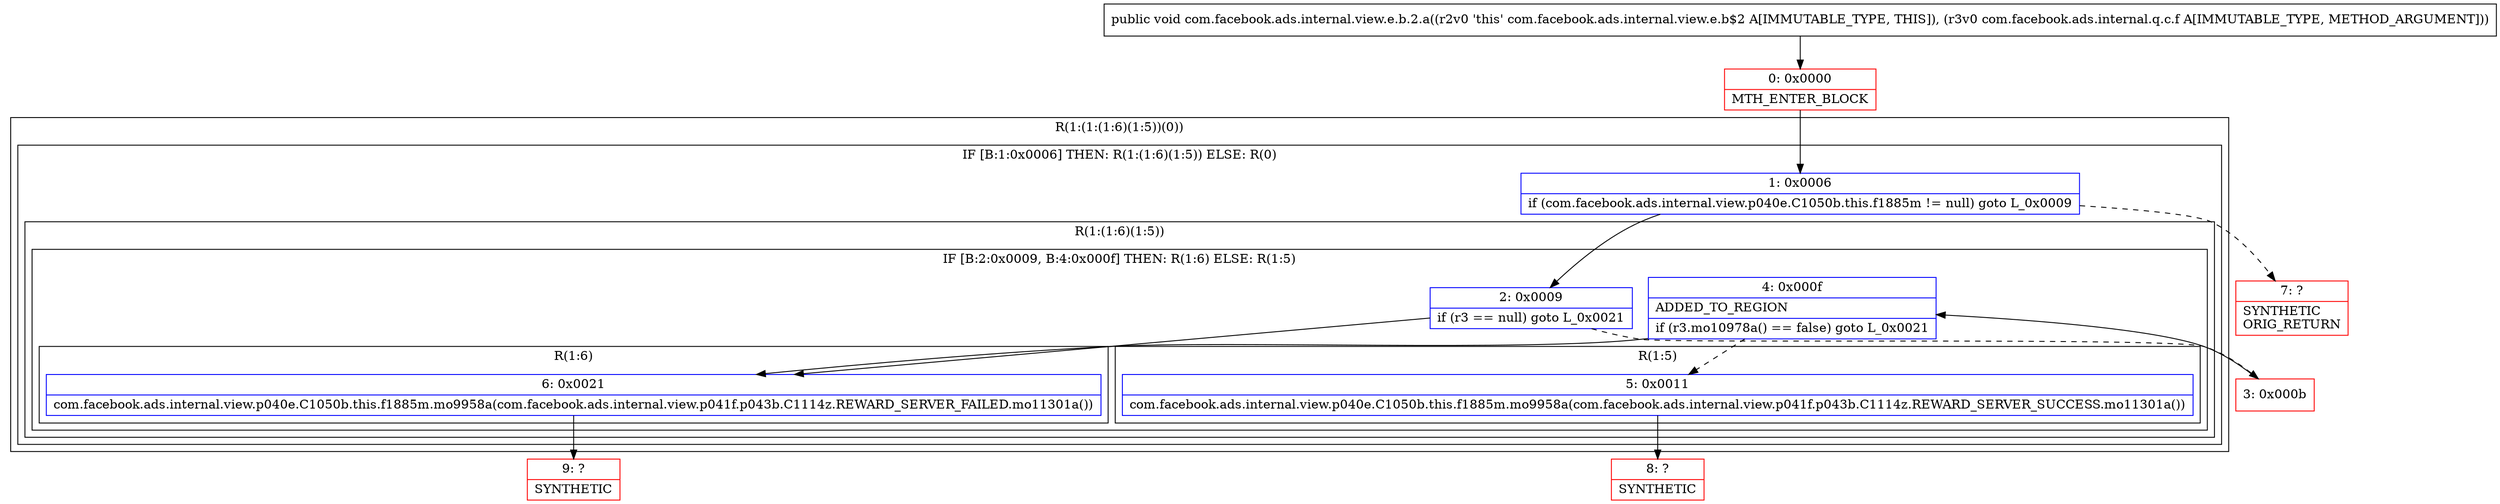 digraph "CFG forcom.facebook.ads.internal.view.e.b.2.a(Lcom\/facebook\/ads\/internal\/q\/c\/f;)V" {
subgraph cluster_Region_414342303 {
label = "R(1:(1:(1:6)(1:5))(0))";
node [shape=record,color=blue];
subgraph cluster_IfRegion_2126206924 {
label = "IF [B:1:0x0006] THEN: R(1:(1:6)(1:5)) ELSE: R(0)";
node [shape=record,color=blue];
Node_1 [shape=record,label="{1\:\ 0x0006|if (com.facebook.ads.internal.view.p040e.C1050b.this.f1885m != null) goto L_0x0009\l}"];
subgraph cluster_Region_1731929574 {
label = "R(1:(1:6)(1:5))";
node [shape=record,color=blue];
subgraph cluster_IfRegion_1093220091 {
label = "IF [B:2:0x0009, B:4:0x000f] THEN: R(1:6) ELSE: R(1:5)";
node [shape=record,color=blue];
Node_2 [shape=record,label="{2\:\ 0x0009|if (r3 == null) goto L_0x0021\l}"];
Node_4 [shape=record,label="{4\:\ 0x000f|ADDED_TO_REGION\l|if (r3.mo10978a() == false) goto L_0x0021\l}"];
subgraph cluster_Region_1274404069 {
label = "R(1:6)";
node [shape=record,color=blue];
Node_6 [shape=record,label="{6\:\ 0x0021|com.facebook.ads.internal.view.p040e.C1050b.this.f1885m.mo9958a(com.facebook.ads.internal.view.p041f.p043b.C1114z.REWARD_SERVER_FAILED.mo11301a())\l}"];
}
subgraph cluster_Region_1876223840 {
label = "R(1:5)";
node [shape=record,color=blue];
Node_5 [shape=record,label="{5\:\ 0x0011|com.facebook.ads.internal.view.p040e.C1050b.this.f1885m.mo9958a(com.facebook.ads.internal.view.p041f.p043b.C1114z.REWARD_SERVER_SUCCESS.mo11301a())\l}"];
}
}
}
subgraph cluster_Region_1367272297 {
label = "R(0)";
node [shape=record,color=blue];
}
}
}
Node_0 [shape=record,color=red,label="{0\:\ 0x0000|MTH_ENTER_BLOCK\l}"];
Node_3 [shape=record,color=red,label="{3\:\ 0x000b}"];
Node_7 [shape=record,color=red,label="{7\:\ ?|SYNTHETIC\lORIG_RETURN\l}"];
Node_8 [shape=record,color=red,label="{8\:\ ?|SYNTHETIC\l}"];
Node_9 [shape=record,color=red,label="{9\:\ ?|SYNTHETIC\l}"];
MethodNode[shape=record,label="{public void com.facebook.ads.internal.view.e.b.2.a((r2v0 'this' com.facebook.ads.internal.view.e.b$2 A[IMMUTABLE_TYPE, THIS]), (r3v0 com.facebook.ads.internal.q.c.f A[IMMUTABLE_TYPE, METHOD_ARGUMENT])) }"];
MethodNode -> Node_0;
Node_1 -> Node_2;
Node_1 -> Node_7[style=dashed];
Node_2 -> Node_3[style=dashed];
Node_2 -> Node_6;
Node_4 -> Node_5[style=dashed];
Node_4 -> Node_6;
Node_6 -> Node_9;
Node_5 -> Node_8;
Node_0 -> Node_1;
Node_3 -> Node_4;
}

